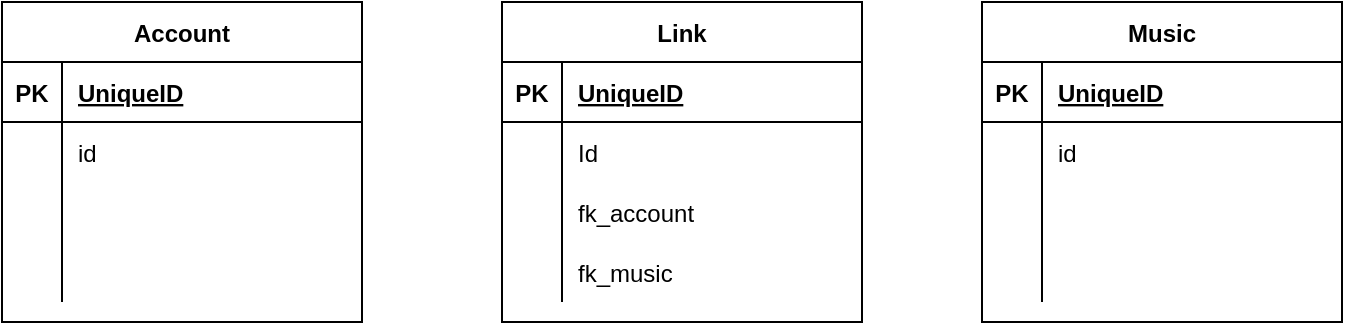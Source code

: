 <mxfile version="14.4.3" type="device"><diagram id="nx8YB2vrPdcPjrEeuzuW" name="Page-1"><mxGraphModel dx="1086" dy="966" grid="1" gridSize="10" guides="1" tooltips="1" connect="1" arrows="1" fold="1" page="1" pageScale="1" pageWidth="827" pageHeight="1169" math="0" shadow="0"><root><mxCell id="0"/><mxCell id="1" parent="0"/><mxCell id="QuriYN34EtqQ55-c4Bau-5" value="Account" style="shape=table;startSize=30;container=1;collapsible=1;childLayout=tableLayout;fixedRows=1;rowLines=0;fontStyle=1;align=center;resizeLast=1;" vertex="1" parent="1"><mxGeometry x="60" y="110" width="180" height="160" as="geometry"/></mxCell><mxCell id="QuriYN34EtqQ55-c4Bau-6" value="" style="shape=partialRectangle;collapsible=0;dropTarget=0;pointerEvents=0;fillColor=none;top=0;left=0;bottom=1;right=0;points=[[0,0.5],[1,0.5]];portConstraint=eastwest;" vertex="1" parent="QuriYN34EtqQ55-c4Bau-5"><mxGeometry y="30" width="180" height="30" as="geometry"/></mxCell><mxCell id="QuriYN34EtqQ55-c4Bau-7" value="PK" style="shape=partialRectangle;connectable=0;fillColor=none;top=0;left=0;bottom=0;right=0;fontStyle=1;overflow=hidden;" vertex="1" parent="QuriYN34EtqQ55-c4Bau-6"><mxGeometry width="30" height="30" as="geometry"/></mxCell><mxCell id="QuriYN34EtqQ55-c4Bau-8" value="UniqueID" style="shape=partialRectangle;connectable=0;fillColor=none;top=0;left=0;bottom=0;right=0;align=left;spacingLeft=6;fontStyle=5;overflow=hidden;" vertex="1" parent="QuriYN34EtqQ55-c4Bau-6"><mxGeometry x="30" width="150" height="30" as="geometry"/></mxCell><mxCell id="QuriYN34EtqQ55-c4Bau-9" value="" style="shape=partialRectangle;collapsible=0;dropTarget=0;pointerEvents=0;fillColor=none;top=0;left=0;bottom=0;right=0;points=[[0,0.5],[1,0.5]];portConstraint=eastwest;" vertex="1" parent="QuriYN34EtqQ55-c4Bau-5"><mxGeometry y="60" width="180" height="30" as="geometry"/></mxCell><mxCell id="QuriYN34EtqQ55-c4Bau-10" value="" style="shape=partialRectangle;connectable=0;fillColor=none;top=0;left=0;bottom=0;right=0;editable=1;overflow=hidden;" vertex="1" parent="QuriYN34EtqQ55-c4Bau-9"><mxGeometry width="30" height="30" as="geometry"/></mxCell><mxCell id="QuriYN34EtqQ55-c4Bau-11" value="id" style="shape=partialRectangle;connectable=0;fillColor=none;top=0;left=0;bottom=0;right=0;align=left;spacingLeft=6;overflow=hidden;" vertex="1" parent="QuriYN34EtqQ55-c4Bau-9"><mxGeometry x="30" width="150" height="30" as="geometry"/></mxCell><mxCell id="QuriYN34EtqQ55-c4Bau-12" value="" style="shape=partialRectangle;collapsible=0;dropTarget=0;pointerEvents=0;fillColor=none;top=0;left=0;bottom=0;right=0;points=[[0,0.5],[1,0.5]];portConstraint=eastwest;" vertex="1" parent="QuriYN34EtqQ55-c4Bau-5"><mxGeometry y="90" width="180" height="30" as="geometry"/></mxCell><mxCell id="QuriYN34EtqQ55-c4Bau-13" value="" style="shape=partialRectangle;connectable=0;fillColor=none;top=0;left=0;bottom=0;right=0;editable=1;overflow=hidden;" vertex="1" parent="QuriYN34EtqQ55-c4Bau-12"><mxGeometry width="30" height="30" as="geometry"/></mxCell><mxCell id="QuriYN34EtqQ55-c4Bau-14" value="" style="shape=partialRectangle;connectable=0;fillColor=none;top=0;left=0;bottom=0;right=0;align=left;spacingLeft=6;overflow=hidden;" vertex="1" parent="QuriYN34EtqQ55-c4Bau-12"><mxGeometry x="30" width="150" height="30" as="geometry"/></mxCell><mxCell id="QuriYN34EtqQ55-c4Bau-15" value="" style="shape=partialRectangle;collapsible=0;dropTarget=0;pointerEvents=0;fillColor=none;top=0;left=0;bottom=0;right=0;points=[[0,0.5],[1,0.5]];portConstraint=eastwest;" vertex="1" parent="QuriYN34EtqQ55-c4Bau-5"><mxGeometry y="120" width="180" height="30" as="geometry"/></mxCell><mxCell id="QuriYN34EtqQ55-c4Bau-16" value="" style="shape=partialRectangle;connectable=0;fillColor=none;top=0;left=0;bottom=0;right=0;editable=1;overflow=hidden;" vertex="1" parent="QuriYN34EtqQ55-c4Bau-15"><mxGeometry width="30" height="30" as="geometry"/></mxCell><mxCell id="QuriYN34EtqQ55-c4Bau-17" value="" style="shape=partialRectangle;connectable=0;fillColor=none;top=0;left=0;bottom=0;right=0;align=left;spacingLeft=6;overflow=hidden;" vertex="1" parent="QuriYN34EtqQ55-c4Bau-15"><mxGeometry x="30" width="150" height="30" as="geometry"/></mxCell><mxCell id="QuriYN34EtqQ55-c4Bau-18" value="Link" style="shape=table;startSize=30;container=1;collapsible=1;childLayout=tableLayout;fixedRows=1;rowLines=0;fontStyle=1;align=center;resizeLast=1;" vertex="1" parent="1"><mxGeometry x="310" y="110" width="180" height="160" as="geometry"/></mxCell><mxCell id="QuriYN34EtqQ55-c4Bau-19" value="" style="shape=partialRectangle;collapsible=0;dropTarget=0;pointerEvents=0;fillColor=none;top=0;left=0;bottom=1;right=0;points=[[0,0.5],[1,0.5]];portConstraint=eastwest;" vertex="1" parent="QuriYN34EtqQ55-c4Bau-18"><mxGeometry y="30" width="180" height="30" as="geometry"/></mxCell><mxCell id="QuriYN34EtqQ55-c4Bau-20" value="PK" style="shape=partialRectangle;connectable=0;fillColor=none;top=0;left=0;bottom=0;right=0;fontStyle=1;overflow=hidden;" vertex="1" parent="QuriYN34EtqQ55-c4Bau-19"><mxGeometry width="30" height="30" as="geometry"/></mxCell><mxCell id="QuriYN34EtqQ55-c4Bau-21" value="UniqueID" style="shape=partialRectangle;connectable=0;fillColor=none;top=0;left=0;bottom=0;right=0;align=left;spacingLeft=6;fontStyle=5;overflow=hidden;" vertex="1" parent="QuriYN34EtqQ55-c4Bau-19"><mxGeometry x="30" width="150" height="30" as="geometry"/></mxCell><mxCell id="QuriYN34EtqQ55-c4Bau-22" value="" style="shape=partialRectangle;collapsible=0;dropTarget=0;pointerEvents=0;fillColor=none;top=0;left=0;bottom=0;right=0;points=[[0,0.5],[1,0.5]];portConstraint=eastwest;" vertex="1" parent="QuriYN34EtqQ55-c4Bau-18"><mxGeometry y="60" width="180" height="30" as="geometry"/></mxCell><mxCell id="QuriYN34EtqQ55-c4Bau-23" value="" style="shape=partialRectangle;connectable=0;fillColor=none;top=0;left=0;bottom=0;right=0;editable=1;overflow=hidden;" vertex="1" parent="QuriYN34EtqQ55-c4Bau-22"><mxGeometry width="30" height="30" as="geometry"/></mxCell><mxCell id="QuriYN34EtqQ55-c4Bau-24" value="Id" style="shape=partialRectangle;connectable=0;fillColor=none;top=0;left=0;bottom=0;right=0;align=left;spacingLeft=6;overflow=hidden;" vertex="1" parent="QuriYN34EtqQ55-c4Bau-22"><mxGeometry x="30" width="150" height="30" as="geometry"/></mxCell><mxCell id="QuriYN34EtqQ55-c4Bau-25" value="" style="shape=partialRectangle;collapsible=0;dropTarget=0;pointerEvents=0;fillColor=none;top=0;left=0;bottom=0;right=0;points=[[0,0.5],[1,0.5]];portConstraint=eastwest;" vertex="1" parent="QuriYN34EtqQ55-c4Bau-18"><mxGeometry y="90" width="180" height="30" as="geometry"/></mxCell><mxCell id="QuriYN34EtqQ55-c4Bau-26" value="" style="shape=partialRectangle;connectable=0;fillColor=none;top=0;left=0;bottom=0;right=0;editable=1;overflow=hidden;" vertex="1" parent="QuriYN34EtqQ55-c4Bau-25"><mxGeometry width="30" height="30" as="geometry"/></mxCell><mxCell id="QuriYN34EtqQ55-c4Bau-27" value="fk_account" style="shape=partialRectangle;connectable=0;fillColor=none;top=0;left=0;bottom=0;right=0;align=left;spacingLeft=6;overflow=hidden;" vertex="1" parent="QuriYN34EtqQ55-c4Bau-25"><mxGeometry x="30" width="150" height="30" as="geometry"/></mxCell><mxCell id="QuriYN34EtqQ55-c4Bau-28" value="" style="shape=partialRectangle;collapsible=0;dropTarget=0;pointerEvents=0;fillColor=none;top=0;left=0;bottom=0;right=0;points=[[0,0.5],[1,0.5]];portConstraint=eastwest;" vertex="1" parent="QuriYN34EtqQ55-c4Bau-18"><mxGeometry y="120" width="180" height="30" as="geometry"/></mxCell><mxCell id="QuriYN34EtqQ55-c4Bau-29" value="" style="shape=partialRectangle;connectable=0;fillColor=none;top=0;left=0;bottom=0;right=0;editable=1;overflow=hidden;" vertex="1" parent="QuriYN34EtqQ55-c4Bau-28"><mxGeometry width="30" height="30" as="geometry"/></mxCell><mxCell id="QuriYN34EtqQ55-c4Bau-30" value="fk_music" style="shape=partialRectangle;connectable=0;fillColor=none;top=0;left=0;bottom=0;right=0;align=left;spacingLeft=6;overflow=hidden;" vertex="1" parent="QuriYN34EtqQ55-c4Bau-28"><mxGeometry x="30" width="150" height="30" as="geometry"/></mxCell><mxCell id="QuriYN34EtqQ55-c4Bau-44" value="Music" style="shape=table;startSize=30;container=1;collapsible=1;childLayout=tableLayout;fixedRows=1;rowLines=0;fontStyle=1;align=center;resizeLast=1;" vertex="1" parent="1"><mxGeometry x="550" y="110" width="180" height="160" as="geometry"/></mxCell><mxCell id="QuriYN34EtqQ55-c4Bau-45" value="" style="shape=partialRectangle;collapsible=0;dropTarget=0;pointerEvents=0;fillColor=none;top=0;left=0;bottom=1;right=0;points=[[0,0.5],[1,0.5]];portConstraint=eastwest;" vertex="1" parent="QuriYN34EtqQ55-c4Bau-44"><mxGeometry y="30" width="180" height="30" as="geometry"/></mxCell><mxCell id="QuriYN34EtqQ55-c4Bau-46" value="PK" style="shape=partialRectangle;connectable=0;fillColor=none;top=0;left=0;bottom=0;right=0;fontStyle=1;overflow=hidden;" vertex="1" parent="QuriYN34EtqQ55-c4Bau-45"><mxGeometry width="30" height="30" as="geometry"/></mxCell><mxCell id="QuriYN34EtqQ55-c4Bau-47" value="UniqueID" style="shape=partialRectangle;connectable=0;fillColor=none;top=0;left=0;bottom=0;right=0;align=left;spacingLeft=6;fontStyle=5;overflow=hidden;" vertex="1" parent="QuriYN34EtqQ55-c4Bau-45"><mxGeometry x="30" width="150" height="30" as="geometry"/></mxCell><mxCell id="QuriYN34EtqQ55-c4Bau-48" value="" style="shape=partialRectangle;collapsible=0;dropTarget=0;pointerEvents=0;fillColor=none;top=0;left=0;bottom=0;right=0;points=[[0,0.5],[1,0.5]];portConstraint=eastwest;" vertex="1" parent="QuriYN34EtqQ55-c4Bau-44"><mxGeometry y="60" width="180" height="30" as="geometry"/></mxCell><mxCell id="QuriYN34EtqQ55-c4Bau-49" value="" style="shape=partialRectangle;connectable=0;fillColor=none;top=0;left=0;bottom=0;right=0;editable=1;overflow=hidden;" vertex="1" parent="QuriYN34EtqQ55-c4Bau-48"><mxGeometry width="30" height="30" as="geometry"/></mxCell><mxCell id="QuriYN34EtqQ55-c4Bau-50" value="id" style="shape=partialRectangle;connectable=0;fillColor=none;top=0;left=0;bottom=0;right=0;align=left;spacingLeft=6;overflow=hidden;" vertex="1" parent="QuriYN34EtqQ55-c4Bau-48"><mxGeometry x="30" width="150" height="30" as="geometry"/></mxCell><mxCell id="QuriYN34EtqQ55-c4Bau-51" value="" style="shape=partialRectangle;collapsible=0;dropTarget=0;pointerEvents=0;fillColor=none;top=0;left=0;bottom=0;right=0;points=[[0,0.5],[1,0.5]];portConstraint=eastwest;" vertex="1" parent="QuriYN34EtqQ55-c4Bau-44"><mxGeometry y="90" width="180" height="30" as="geometry"/></mxCell><mxCell id="QuriYN34EtqQ55-c4Bau-52" value="" style="shape=partialRectangle;connectable=0;fillColor=none;top=0;left=0;bottom=0;right=0;editable=1;overflow=hidden;" vertex="1" parent="QuriYN34EtqQ55-c4Bau-51"><mxGeometry width="30" height="30" as="geometry"/></mxCell><mxCell id="QuriYN34EtqQ55-c4Bau-53" value="" style="shape=partialRectangle;connectable=0;fillColor=none;top=0;left=0;bottom=0;right=0;align=left;spacingLeft=6;overflow=hidden;" vertex="1" parent="QuriYN34EtqQ55-c4Bau-51"><mxGeometry x="30" width="150" height="30" as="geometry"/></mxCell><mxCell id="QuriYN34EtqQ55-c4Bau-54" value="" style="shape=partialRectangle;collapsible=0;dropTarget=0;pointerEvents=0;fillColor=none;top=0;left=0;bottom=0;right=0;points=[[0,0.5],[1,0.5]];portConstraint=eastwest;" vertex="1" parent="QuriYN34EtqQ55-c4Bau-44"><mxGeometry y="120" width="180" height="30" as="geometry"/></mxCell><mxCell id="QuriYN34EtqQ55-c4Bau-55" value="" style="shape=partialRectangle;connectable=0;fillColor=none;top=0;left=0;bottom=0;right=0;editable=1;overflow=hidden;" vertex="1" parent="QuriYN34EtqQ55-c4Bau-54"><mxGeometry width="30" height="30" as="geometry"/></mxCell><mxCell id="QuriYN34EtqQ55-c4Bau-56" value="" style="shape=partialRectangle;connectable=0;fillColor=none;top=0;left=0;bottom=0;right=0;align=left;spacingLeft=6;overflow=hidden;" vertex="1" parent="QuriYN34EtqQ55-c4Bau-54"><mxGeometry x="30" width="150" height="30" as="geometry"/></mxCell></root></mxGraphModel></diagram></mxfile>